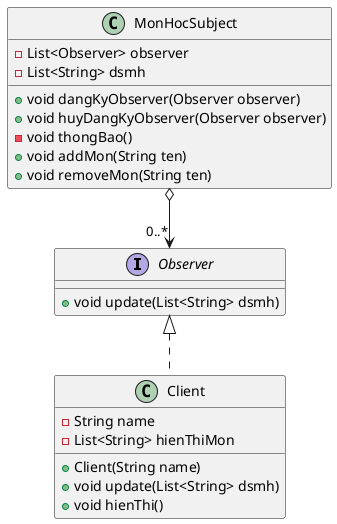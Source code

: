 @startuml
'https://plantuml.com/class-diagram

'IStreamListener là Observer
interface Observer{
    + void update(List<String> dsmh)
}

'Stream là Subject chưa danh sách các Observer
class MonHocSubject{
    - List<Observer> observer
    - List<String> dsmh
    + void dangKyObserver(Observer observer)
    + void huyDangKyObserver(Observer observer)
    - void thongBao()
    + void addMon(String ten)
    + void removeMon(String ten)
}

'Client là observer cụ thể
class Client implements Observer{
    - String name
    - List<String> hienThiMon
    + Client(String name)
    + void update(List<String> dsmh)
    + void hienThi()
}

MonHocSubject o--> "0..*" Observer
@enduml